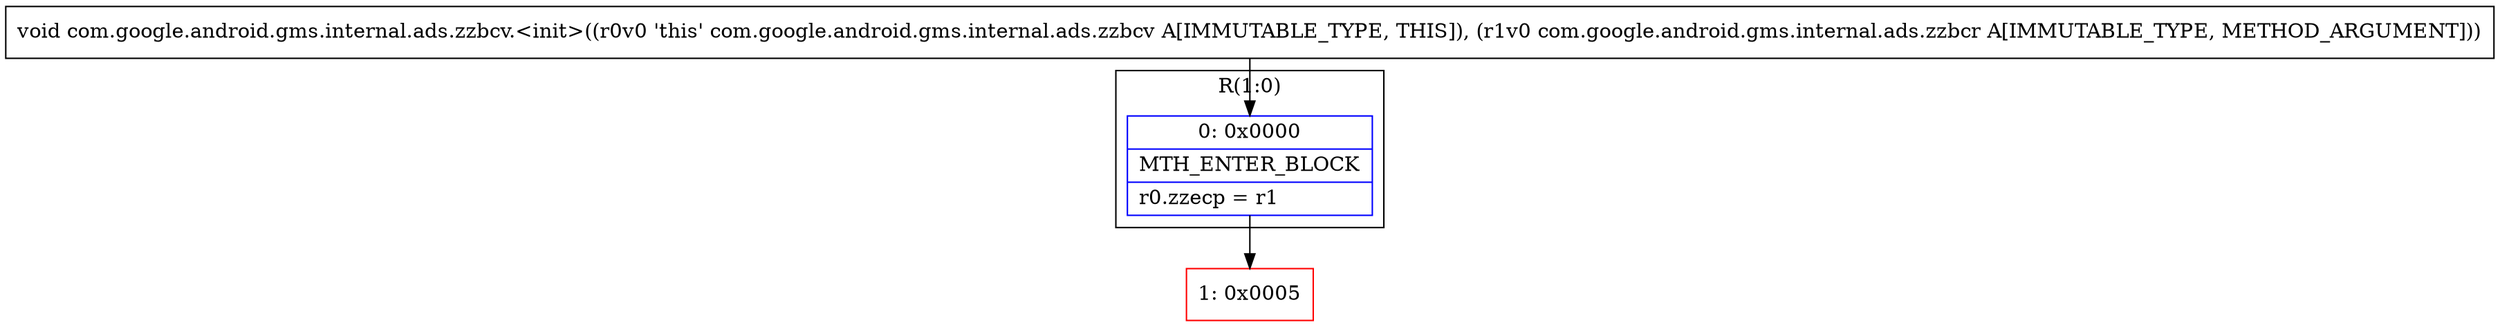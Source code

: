 digraph "CFG forcom.google.android.gms.internal.ads.zzbcv.\<init\>(Lcom\/google\/android\/gms\/internal\/ads\/zzbcr;)V" {
subgraph cluster_Region_1345975793 {
label = "R(1:0)";
node [shape=record,color=blue];
Node_0 [shape=record,label="{0\:\ 0x0000|MTH_ENTER_BLOCK\l|r0.zzecp = r1\l}"];
}
Node_1 [shape=record,color=red,label="{1\:\ 0x0005}"];
MethodNode[shape=record,label="{void com.google.android.gms.internal.ads.zzbcv.\<init\>((r0v0 'this' com.google.android.gms.internal.ads.zzbcv A[IMMUTABLE_TYPE, THIS]), (r1v0 com.google.android.gms.internal.ads.zzbcr A[IMMUTABLE_TYPE, METHOD_ARGUMENT])) }"];
MethodNode -> Node_0;
Node_0 -> Node_1;
}

